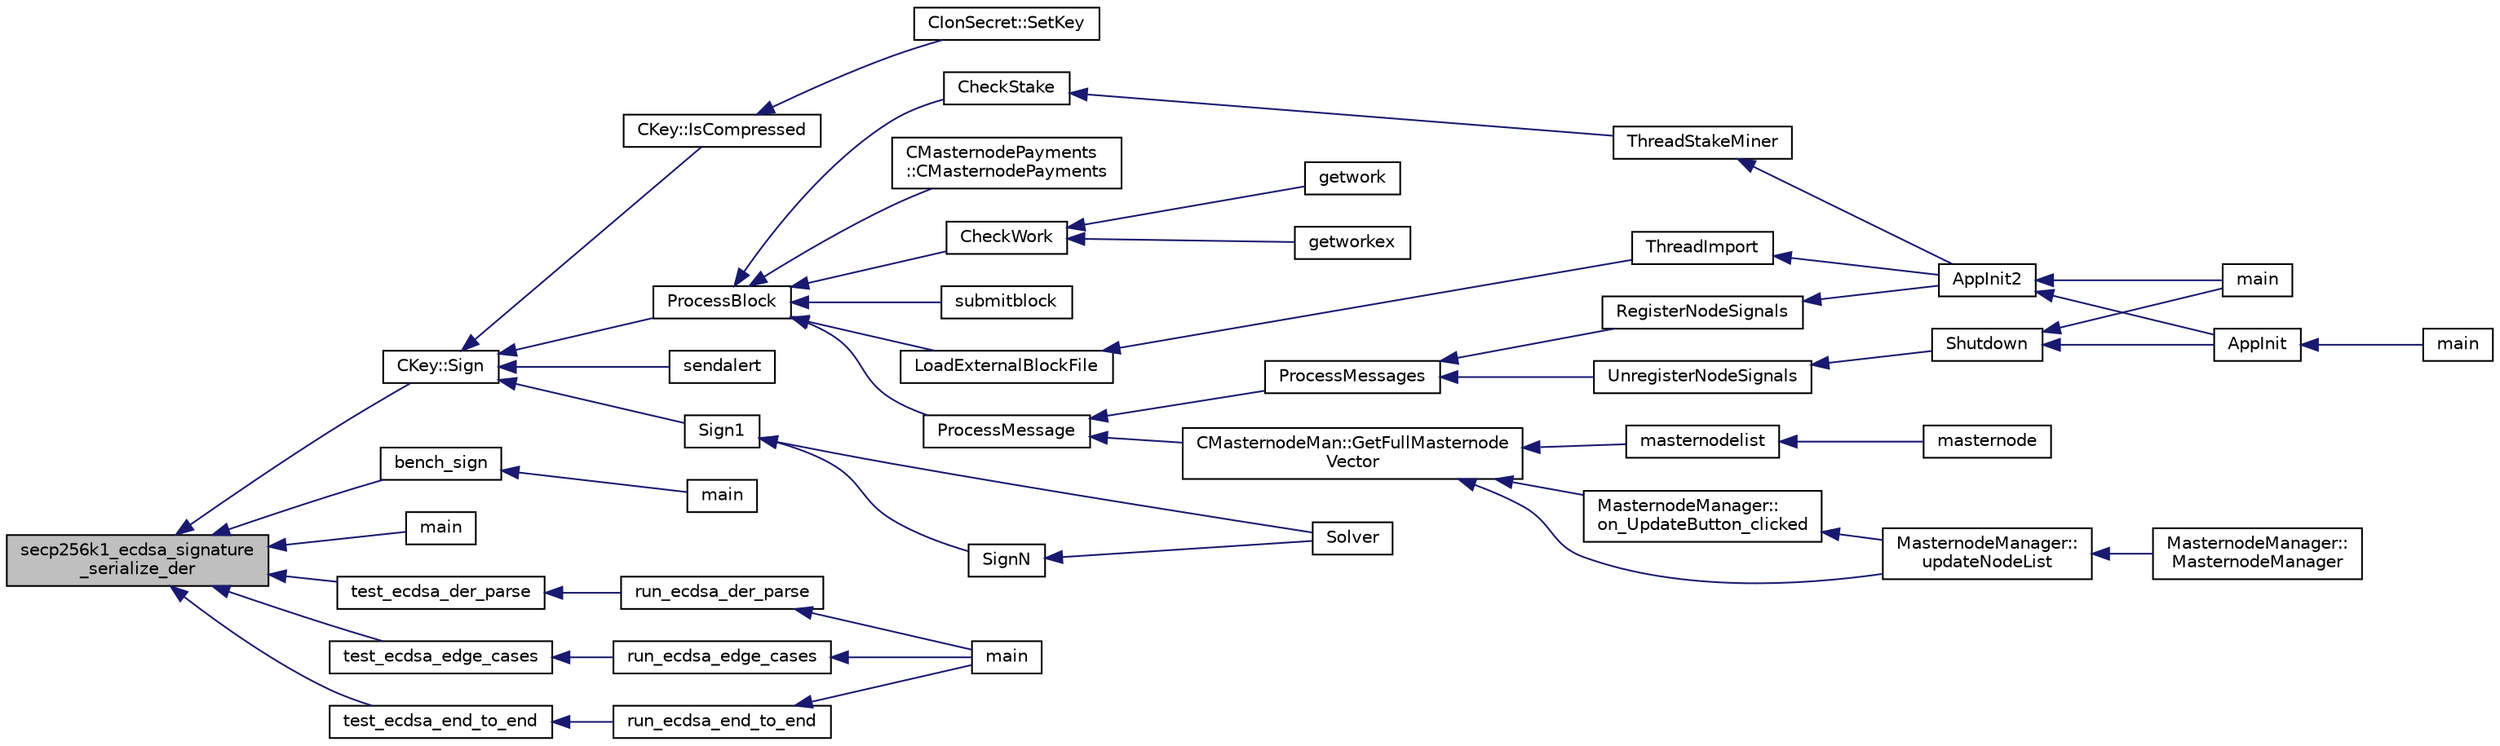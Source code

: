 digraph "secp256k1_ecdsa_signature_serialize_der"
{
  edge [fontname="Helvetica",fontsize="10",labelfontname="Helvetica",labelfontsize="10"];
  node [fontname="Helvetica",fontsize="10",shape=record];
  rankdir="LR";
  Node1783 [label="secp256k1_ecdsa_signature\l_serialize_der",height=0.2,width=0.4,color="black", fillcolor="grey75", style="filled", fontcolor="black"];
  Node1783 -> Node1784 [dir="back",color="midnightblue",fontsize="10",style="solid",fontname="Helvetica"];
  Node1784 [label="CKey::Sign",height=0.2,width=0.4,color="black", fillcolor="white", style="filled",URL="$d2/d63/class_c_key.html#aa9b184a4a71d3e1a40aab360cf68e86c",tooltip="Create a DER-serialized signature. "];
  Node1784 -> Node1785 [dir="back",color="midnightblue",fontsize="10",style="solid",fontname="Helvetica"];
  Node1785 [label="CKey::IsCompressed",height=0.2,width=0.4,color="black", fillcolor="white", style="filled",URL="$d2/d63/class_c_key.html#a96b017433a65335775cf3807d73f85ce"];
  Node1785 -> Node1786 [dir="back",color="midnightblue",fontsize="10",style="solid",fontname="Helvetica"];
  Node1786 [label="CIonSecret::SetKey",height=0.2,width=0.4,color="black", fillcolor="white", style="filled",URL="$d3/d88/class_c_ion_secret.html#af28cc32f79cc793418e810e8ae12e25e"];
  Node1784 -> Node1787 [dir="back",color="midnightblue",fontsize="10",style="solid",fontname="Helvetica"];
  Node1787 [label="ProcessBlock",height=0.2,width=0.4,color="black", fillcolor="white", style="filled",URL="$d4/dbf/main_8h.html#a7c8a7be3439bb5e1e40548a332a3cf29"];
  Node1787 -> Node1788 [dir="back",color="midnightblue",fontsize="10",style="solid",fontname="Helvetica"];
  Node1788 [label="LoadExternalBlockFile",height=0.2,width=0.4,color="black", fillcolor="white", style="filled",URL="$df/d0a/main_8cpp.html#afbdbbb5a1b376748e5460cbcf644a9af"];
  Node1788 -> Node1789 [dir="back",color="midnightblue",fontsize="10",style="solid",fontname="Helvetica"];
  Node1789 [label="ThreadImport",height=0.2,width=0.4,color="black", fillcolor="white", style="filled",URL="$d4/dbf/main_8h.html#a0189c34248cd89bbbe20d4d6045bd7c9"];
  Node1789 -> Node1790 [dir="back",color="midnightblue",fontsize="10",style="solid",fontname="Helvetica"];
  Node1790 [label="AppInit2",height=0.2,width=0.4,color="black", fillcolor="white", style="filled",URL="$d8/dc0/init_8h.html#a1a4c1bfbf6ba1db77e988b89b9cadfd3",tooltip="Initialize ion. "];
  Node1790 -> Node1791 [dir="back",color="midnightblue",fontsize="10",style="solid",fontname="Helvetica"];
  Node1791 [label="AppInit",height=0.2,width=0.4,color="black", fillcolor="white", style="filled",URL="$d4/d35/iond_8cpp.html#ac59316b767e6984e1285f0531275286b"];
  Node1791 -> Node1792 [dir="back",color="midnightblue",fontsize="10",style="solid",fontname="Helvetica"];
  Node1792 [label="main",height=0.2,width=0.4,color="black", fillcolor="white", style="filled",URL="$d4/d35/iond_8cpp.html#a0ddf1224851353fc92bfbff6f499fa97"];
  Node1790 -> Node1793 [dir="back",color="midnightblue",fontsize="10",style="solid",fontname="Helvetica"];
  Node1793 [label="main",height=0.2,width=0.4,color="black", fillcolor="white", style="filled",URL="$d5/d2d/ion_8cpp.html#a0ddf1224851353fc92bfbff6f499fa97"];
  Node1787 -> Node1794 [dir="back",color="midnightblue",fontsize="10",style="solid",fontname="Helvetica"];
  Node1794 [label="ProcessMessage",height=0.2,width=0.4,color="black", fillcolor="white", style="filled",URL="$df/d0a/main_8cpp.html#a8ba92b1a4bce3c835e887a9073d17d8e"];
  Node1794 -> Node1795 [dir="back",color="midnightblue",fontsize="10",style="solid",fontname="Helvetica"];
  Node1795 [label="ProcessMessages",height=0.2,width=0.4,color="black", fillcolor="white", style="filled",URL="$d4/dbf/main_8h.html#a196f9318f02448b85b28d612698934fd"];
  Node1795 -> Node1796 [dir="back",color="midnightblue",fontsize="10",style="solid",fontname="Helvetica"];
  Node1796 [label="RegisterNodeSignals",height=0.2,width=0.4,color="black", fillcolor="white", style="filled",URL="$d4/dbf/main_8h.html#ab02615ff65f91d69f8d786ec900baa8a",tooltip="Register with a network node to receive its signals. "];
  Node1796 -> Node1790 [dir="back",color="midnightblue",fontsize="10",style="solid",fontname="Helvetica"];
  Node1795 -> Node1797 [dir="back",color="midnightblue",fontsize="10",style="solid",fontname="Helvetica"];
  Node1797 [label="UnregisterNodeSignals",height=0.2,width=0.4,color="black", fillcolor="white", style="filled",URL="$d4/dbf/main_8h.html#a3ef0cc6e9d9d6435ee2a5569244d6ebd",tooltip="Unregister a network node. "];
  Node1797 -> Node1798 [dir="back",color="midnightblue",fontsize="10",style="solid",fontname="Helvetica"];
  Node1798 [label="Shutdown",height=0.2,width=0.4,color="black", fillcolor="white", style="filled",URL="$d8/dc0/init_8h.html#ac5f038c2b480cf9ef5e19e3eba8dbaf9"];
  Node1798 -> Node1791 [dir="back",color="midnightblue",fontsize="10",style="solid",fontname="Helvetica"];
  Node1798 -> Node1793 [dir="back",color="midnightblue",fontsize="10",style="solid",fontname="Helvetica"];
  Node1794 -> Node1799 [dir="back",color="midnightblue",fontsize="10",style="solid",fontname="Helvetica"];
  Node1799 [label="CMasternodeMan::GetFullMasternode\lVector",height=0.2,width=0.4,color="black", fillcolor="white", style="filled",URL="$dc/d6b/class_c_masternode_man.html#ab39e213a7601e1bef2eba1d5d63206f5"];
  Node1799 -> Node1800 [dir="back",color="midnightblue",fontsize="10",style="solid",fontname="Helvetica"];
  Node1800 [label="MasternodeManager::\lupdateNodeList",height=0.2,width=0.4,color="black", fillcolor="white", style="filled",URL="$d9/d70/class_masternode_manager.html#a5485a8bd6ccf673027165cc1207dfae9"];
  Node1800 -> Node1801 [dir="back",color="midnightblue",fontsize="10",style="solid",fontname="Helvetica"];
  Node1801 [label="MasternodeManager::\lMasternodeManager",height=0.2,width=0.4,color="black", fillcolor="white", style="filled",URL="$d9/d70/class_masternode_manager.html#ad18cb99065e056e6b791e2356de826bf"];
  Node1799 -> Node1802 [dir="back",color="midnightblue",fontsize="10",style="solid",fontname="Helvetica"];
  Node1802 [label="MasternodeManager::\lon_UpdateButton_clicked",height=0.2,width=0.4,color="black", fillcolor="white", style="filled",URL="$d9/d70/class_masternode_manager.html#ae8d07b4d869e3eb09fe1be445eff0430"];
  Node1802 -> Node1800 [dir="back",color="midnightblue",fontsize="10",style="solid",fontname="Helvetica"];
  Node1799 -> Node1803 [dir="back",color="midnightblue",fontsize="10",style="solid",fontname="Helvetica"];
  Node1803 [label="masternodelist",height=0.2,width=0.4,color="black", fillcolor="white", style="filled",URL="$d5/d6b/rpcstashedsend_8cpp.html#a3a7ed7e37f21eb2912afc6e776f7236c"];
  Node1803 -> Node1804 [dir="back",color="midnightblue",fontsize="10",style="solid",fontname="Helvetica"];
  Node1804 [label="masternode",height=0.2,width=0.4,color="black", fillcolor="white", style="filled",URL="$d5/d6b/rpcstashedsend_8cpp.html#a30609e443aeb47c29ed0878d16b1b5e1"];
  Node1787 -> Node1805 [dir="back",color="midnightblue",fontsize="10",style="solid",fontname="Helvetica"];
  Node1805 [label="CMasternodePayments\l::CMasternodePayments",height=0.2,width=0.4,color="black", fillcolor="white", style="filled",URL="$dc/d9a/class_c_masternode_payments.html#a4b9454f265a927528c881716e7649973"];
  Node1787 -> Node1806 [dir="back",color="midnightblue",fontsize="10",style="solid",fontname="Helvetica"];
  Node1806 [label="CheckWork",height=0.2,width=0.4,color="black", fillcolor="white", style="filled",URL="$de/d13/miner_8h.html#aadd8a05aa6d8fae1c0f4daa5e971a12a",tooltip="Check mined proof-of-work block. "];
  Node1806 -> Node1807 [dir="back",color="midnightblue",fontsize="10",style="solid",fontname="Helvetica"];
  Node1807 [label="getworkex",height=0.2,width=0.4,color="black", fillcolor="white", style="filled",URL="$d4/ddd/rpcmining_8cpp.html#aa40f86dc468a3f2ef4a3bba99e20a069"];
  Node1806 -> Node1808 [dir="back",color="midnightblue",fontsize="10",style="solid",fontname="Helvetica"];
  Node1808 [label="getwork",height=0.2,width=0.4,color="black", fillcolor="white", style="filled",URL="$d4/ddd/rpcmining_8cpp.html#a356be62c93d38267a7da9e1cb644d547"];
  Node1787 -> Node1809 [dir="back",color="midnightblue",fontsize="10",style="solid",fontname="Helvetica"];
  Node1809 [label="CheckStake",height=0.2,width=0.4,color="black", fillcolor="white", style="filled",URL="$de/d13/miner_8h.html#a68be4bcfa03b86095641eac5ca996fed",tooltip="Check mined proof-of-stake block. "];
  Node1809 -> Node1810 [dir="back",color="midnightblue",fontsize="10",style="solid",fontname="Helvetica"];
  Node1810 [label="ThreadStakeMiner",height=0.2,width=0.4,color="black", fillcolor="white", style="filled",URL="$d6/de3/miner_8cpp.html#a31faece5ef0e403969b3d3debd79b352"];
  Node1810 -> Node1790 [dir="back",color="midnightblue",fontsize="10",style="solid",fontname="Helvetica"];
  Node1787 -> Node1811 [dir="back",color="midnightblue",fontsize="10",style="solid",fontname="Helvetica"];
  Node1811 [label="submitblock",height=0.2,width=0.4,color="black", fillcolor="white", style="filled",URL="$d4/ddd/rpcmining_8cpp.html#a6fc1aa077add8cb1c74207056616134d"];
  Node1784 -> Node1812 [dir="back",color="midnightblue",fontsize="10",style="solid",fontname="Helvetica"];
  Node1812 [label="sendalert",height=0.2,width=0.4,color="black", fillcolor="white", style="filled",URL="$df/dab/rpcnet_8cpp.html#a89a8e338923aea165bb7d8d572d76203"];
  Node1784 -> Node1813 [dir="back",color="midnightblue",fontsize="10",style="solid",fontname="Helvetica"];
  Node1813 [label="Sign1",height=0.2,width=0.4,color="black", fillcolor="white", style="filled",URL="$dd/d0f/script_8cpp.html#a69a9e5f9a88e729142cf556292154f2f"];
  Node1813 -> Node1814 [dir="back",color="midnightblue",fontsize="10",style="solid",fontname="Helvetica"];
  Node1814 [label="SignN",height=0.2,width=0.4,color="black", fillcolor="white", style="filled",URL="$dd/d0f/script_8cpp.html#a2230b054e152c344e60125bf7f994473"];
  Node1814 -> Node1815 [dir="back",color="midnightblue",fontsize="10",style="solid",fontname="Helvetica"];
  Node1815 [label="Solver",height=0.2,width=0.4,color="black", fillcolor="white", style="filled",URL="$de/d7f/script_8h.html#a8e31b29d5a654a570c493f7aa9c3abd9"];
  Node1813 -> Node1815 [dir="back",color="midnightblue",fontsize="10",style="solid",fontname="Helvetica"];
  Node1783 -> Node1816 [dir="back",color="midnightblue",fontsize="10",style="solid",fontname="Helvetica"];
  Node1816 [label="bench_sign",height=0.2,width=0.4,color="black", fillcolor="white", style="filled",URL="$da/dae/bench__sign_8c.html#ab94f8aceb19d41bc9223619892cfba5c"];
  Node1816 -> Node1817 [dir="back",color="midnightblue",fontsize="10",style="solid",fontname="Helvetica"];
  Node1817 [label="main",height=0.2,width=0.4,color="black", fillcolor="white", style="filled",URL="$da/dae/bench__sign_8c.html#a840291bc02cba5474a4cb46a9b9566fe"];
  Node1783 -> Node1818 [dir="back",color="midnightblue",fontsize="10",style="solid",fontname="Helvetica"];
  Node1818 [label="main",height=0.2,width=0.4,color="black", fillcolor="white", style="filled",URL="$dd/d4a/bench__verify_8c.html#a840291bc02cba5474a4cb46a9b9566fe"];
  Node1783 -> Node1819 [dir="back",color="midnightblue",fontsize="10",style="solid",fontname="Helvetica"];
  Node1819 [label="test_ecdsa_end_to_end",height=0.2,width=0.4,color="black", fillcolor="white", style="filled",URL="$d5/d7f/tests_8c.html#a3fc9dc1908215215a68690ea1bfa8bcd"];
  Node1819 -> Node1820 [dir="back",color="midnightblue",fontsize="10",style="solid",fontname="Helvetica"];
  Node1820 [label="run_ecdsa_end_to_end",height=0.2,width=0.4,color="black", fillcolor="white", style="filled",URL="$d5/d7f/tests_8c.html#ab05096657be701bf9ca8616475bb9491"];
  Node1820 -> Node1821 [dir="back",color="midnightblue",fontsize="10",style="solid",fontname="Helvetica"];
  Node1821 [label="main",height=0.2,width=0.4,color="black", fillcolor="white", style="filled",URL="$d5/d7f/tests_8c.html#a3c04138a5bfe5d72780bb7e82a18e627"];
  Node1783 -> Node1822 [dir="back",color="midnightblue",fontsize="10",style="solid",fontname="Helvetica"];
  Node1822 [label="test_ecdsa_der_parse",height=0.2,width=0.4,color="black", fillcolor="white", style="filled",URL="$d5/d7f/tests_8c.html#a1cb741ffd2cea46124f7abc2c506717a"];
  Node1822 -> Node1823 [dir="back",color="midnightblue",fontsize="10",style="solid",fontname="Helvetica"];
  Node1823 [label="run_ecdsa_der_parse",height=0.2,width=0.4,color="black", fillcolor="white", style="filled",URL="$d5/d7f/tests_8c.html#aed8d29b89e89ae8bf370483684b1f7d2"];
  Node1823 -> Node1821 [dir="back",color="midnightblue",fontsize="10",style="solid",fontname="Helvetica"];
  Node1783 -> Node1824 [dir="back",color="midnightblue",fontsize="10",style="solid",fontname="Helvetica"];
  Node1824 [label="test_ecdsa_edge_cases",height=0.2,width=0.4,color="black", fillcolor="white", style="filled",URL="$d5/d7f/tests_8c.html#abbcb27d1eb13654db9b2e281ffce021e"];
  Node1824 -> Node1825 [dir="back",color="midnightblue",fontsize="10",style="solid",fontname="Helvetica"];
  Node1825 [label="run_ecdsa_edge_cases",height=0.2,width=0.4,color="black", fillcolor="white", style="filled",URL="$d5/d7f/tests_8c.html#ad6c8109b62ea1d0ed1b382678a2a08b1"];
  Node1825 -> Node1821 [dir="back",color="midnightblue",fontsize="10",style="solid",fontname="Helvetica"];
}
